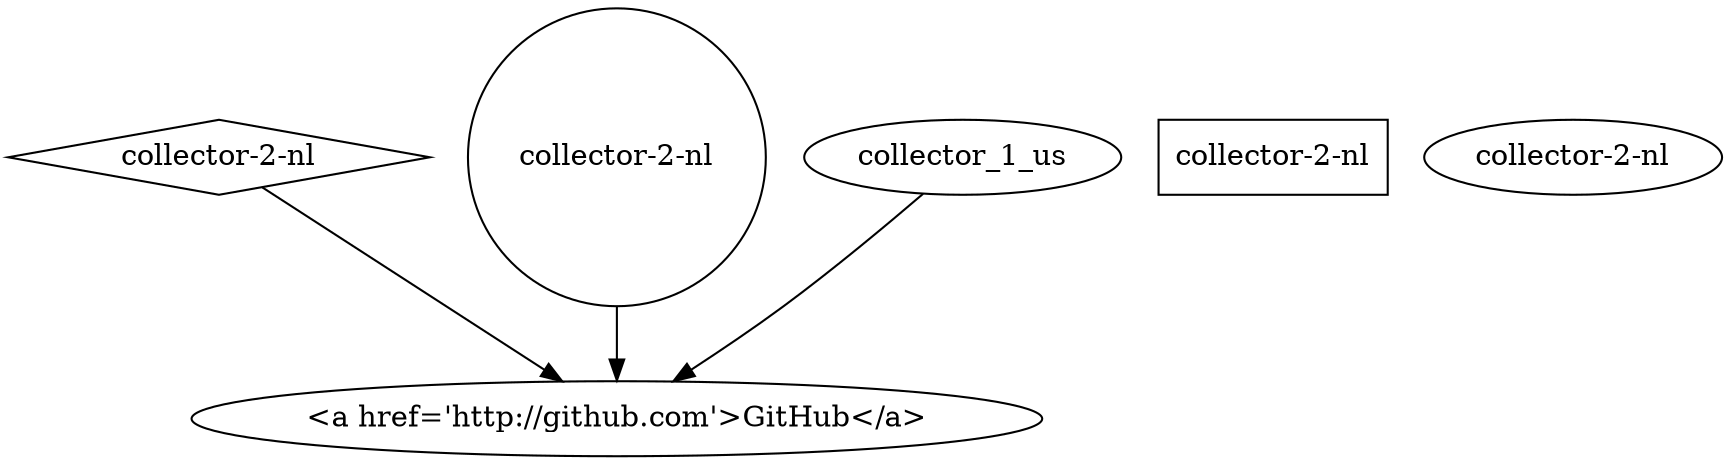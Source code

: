 digraph speedo {
	// Optional but fun labels:
	collector_2_nl [shape=diamond style="fill: white; stroke-width: 1.5px;stroke:blue;" label="collector-2-nl"];
	collector_3_nl [shape=circle style="fill: white; stroke-width: 1.5px;stroke:blue;" label="collector-2-nl"];
	collector_4_nl [shape=rect style="fill: white; stroke-width: 1.5px;stroke:blue;" label="collector-2-nl"];
	collector_5_nl [shape=ellipse style="fill: white; stroke-width: 1.5px;stroke:blue;" label="collector-2-nl"];
	concentrator [labelType=html label="<a href='http://github.com'>GitHub</a>"];

	collector_2_nl -> concentrator;
	collector_3_nl -> concentrator;
	collector_1_us -> concentrator;
}
